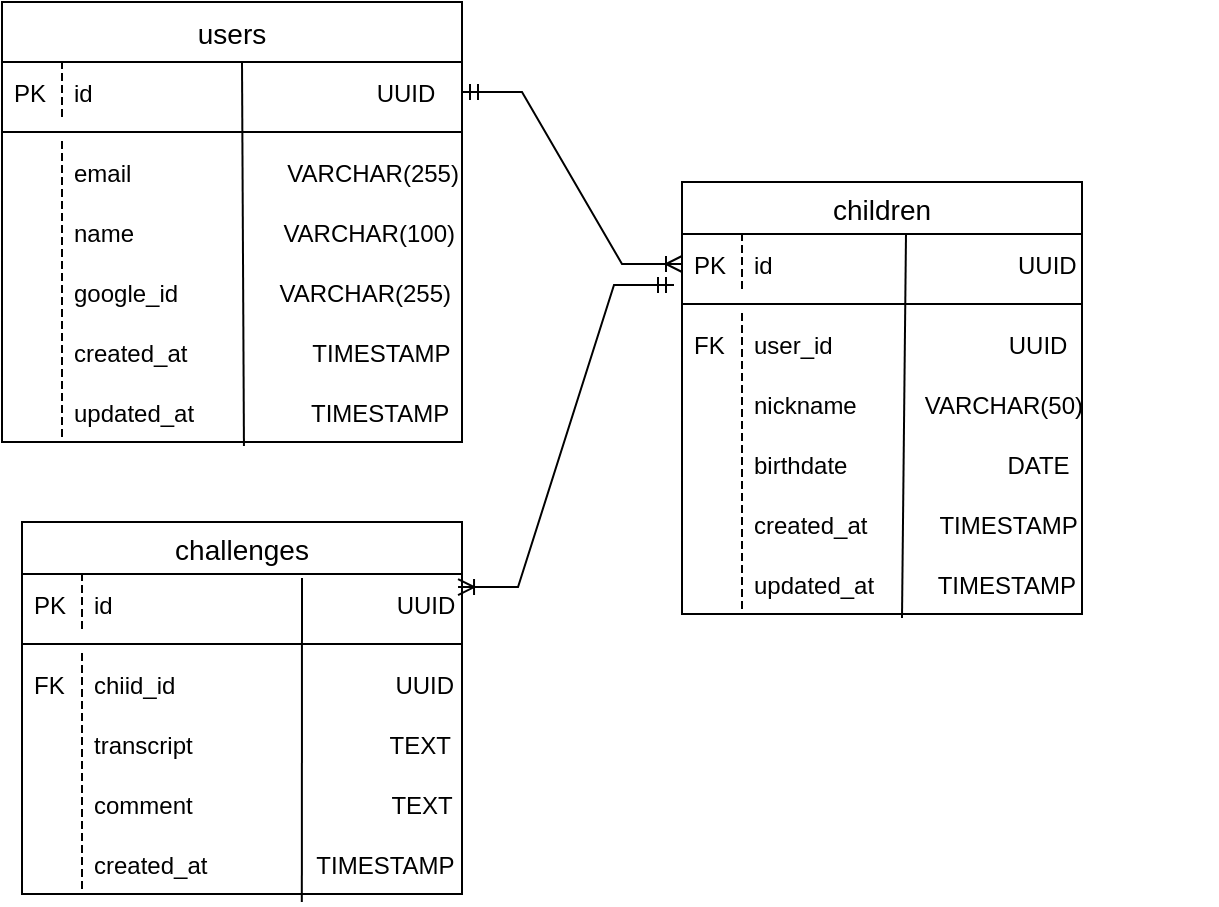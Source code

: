 <?xml version="1.0" encoding="UTF-8"?>
<mxfile version="28.0.4"><diagram id="ir7Ig85VBE7FHxGgZYNk" name="ページ1"><mxGraphModel dx="990" dy="764" grid="1" gridSize="10" guides="1" tooltips="1" connect="1" arrows="1" fold="1" page="1" pageScale="1" pageWidth="827" pageHeight="1169" math="0" shadow="0"><root><mxCell id="0"/><mxCell id="1" parent="0"/><mxCell id="33" value="children" style="swimlane;fontStyle=0;childLayout=stackLayout;horizontal=1;startSize=26;horizontalStack=0;resizeParent=1;resizeParentMax=0;resizeLast=0;collapsible=1;marginBottom=0;align=center;fontSize=14;" parent="1" vertex="1"><mxGeometry x="380" y="110" width="200" height="216" as="geometry"/></mxCell><mxCell id="34" value="id　　　　　　　        　UUID" style="shape=partialRectangle;fillColor=none;align=left;verticalAlign=middle;strokeColor=none;spacingLeft=34;rotatable=0;points=[[0,0.5],[1,0.5]];portConstraint=eastwest;dropTarget=0;" parent="33" vertex="1"><mxGeometry y="26" width="200" height="30" as="geometry"/></mxCell><mxCell id="35" value="PK" style="shape=partialRectangle;top=0;left=0;bottom=0;fillColor=none;stokeWidth=1;dashed=1;align=left;verticalAlign=middle;spacingLeft=4;spacingRight=4;overflow=hidden;rotatable=0;points=[];portConstraint=eastwest;part=1;" parent="34" vertex="1" connectable="0"><mxGeometry width="30" height="30" as="geometry"/></mxCell><mxCell id="36" value="" style="endArrow=none;html=1;rounded=0;exitX=0.55;exitY=1.067;exitDx=0;exitDy=0;exitPerimeter=0;" parent="33" source="46" edge="1"><mxGeometry width="50" height="50" relative="1" as="geometry"><mxPoint x="110" y="210" as="sourcePoint"/><mxPoint x="112" y="26" as="targetPoint"/></mxGeometry></mxCell><mxCell id="37" value="" style="line;strokeWidth=1;rotatable=0;dashed=0;labelPosition=right;align=left;verticalAlign=middle;spacingTop=0;spacingLeft=6;points=[];portConstraint=eastwest;" parent="33" vertex="1"><mxGeometry y="56" width="200" height="10" as="geometry"/></mxCell><mxCell id="38" value="user_id　　　　            UUID" style="shape=partialRectangle;fillColor=none;align=left;verticalAlign=middle;strokeColor=none;spacingLeft=34;rotatable=0;points=[[0,0.5],[1,0.5]];portConstraint=eastwest;dropTarget=0;" parent="33" vertex="1"><mxGeometry y="66" width="200" height="30" as="geometry"/></mxCell><mxCell id="39" value="FK" style="shape=partialRectangle;top=0;left=0;bottom=0;fillColor=none;stokeWidth=1;dashed=1;align=left;verticalAlign=middle;spacingLeft=4;spacingRight=4;overflow=hidden;rotatable=0;points=[];portConstraint=eastwest;part=1;" parent="38" vertex="1" connectable="0"><mxGeometry width="30" height="30" as="geometry"/></mxCell><mxCell id="40" value="nickname　   　VARCHAR(50)                    " style="shape=partialRectangle;fillColor=none;align=left;verticalAlign=middle;strokeColor=none;spacingLeft=34;rotatable=0;points=[[0,0.5],[1,0.5]];portConstraint=eastwest;dropTarget=0;" parent="33" vertex="1"><mxGeometry y="96" width="200" height="30" as="geometry"/></mxCell><mxCell id="41" value="" style="shape=partialRectangle;top=0;left=0;bottom=0;fillColor=none;stokeWidth=1;dashed=1;align=left;verticalAlign=middle;spacingLeft=4;spacingRight=4;overflow=hidden;rotatable=0;points=[];portConstraint=eastwest;part=1;" parent="40" vertex="1" connectable="0"><mxGeometry width="30" height="30" as="geometry"/></mxCell><mxCell id="42" value="birthdate　　　　　      DATE" style="shape=partialRectangle;fillColor=none;align=left;verticalAlign=middle;strokeColor=none;spacingLeft=34;rotatable=0;points=[[0,0.5],[1,0.5]];portConstraint=eastwest;dropTarget=0;" parent="33" vertex="1"><mxGeometry y="126" width="200" height="30" as="geometry"/></mxCell><mxCell id="43" value="" style="shape=partialRectangle;top=0;left=0;bottom=0;fillColor=none;stokeWidth=1;dashed=1;align=left;verticalAlign=middle;spacingLeft=4;spacingRight=4;overflow=hidden;rotatable=0;points=[];portConstraint=eastwest;part=1;" parent="42" vertex="1" connectable="0"><mxGeometry width="30" height="30" as="geometry"/></mxCell><mxCell id="44" value="created_at　　　TIMESTAMP" style="shape=partialRectangle;fillColor=none;align=left;verticalAlign=middle;strokeColor=none;spacingLeft=34;rotatable=0;points=[[0,0.5],[1,0.5]];portConstraint=eastwest;dropTarget=0;" parent="33" vertex="1"><mxGeometry y="156" width="200" height="30" as="geometry"/></mxCell><mxCell id="45" value="" style="shape=partialRectangle;top=0;left=0;bottom=0;fillColor=none;stokeWidth=1;dashed=1;align=left;verticalAlign=middle;spacingLeft=4;spacingRight=4;overflow=hidden;rotatable=0;points=[];portConstraint=eastwest;part=1;" parent="44" vertex="1" connectable="0"><mxGeometry width="30" height="30" as="geometry"/></mxCell><mxCell id="46" value="updated_at　      TIMESTAMP" style="shape=partialRectangle;fillColor=none;align=left;verticalAlign=middle;strokeColor=none;spacingLeft=34;rotatable=0;points=[[0,0.5],[1,0.5]];portConstraint=eastwest;dropTarget=0;" parent="33" vertex="1"><mxGeometry y="186" width="200" height="30" as="geometry"/></mxCell><mxCell id="47" value="" style="shape=partialRectangle;top=0;left=0;bottom=0;fillColor=none;stokeWidth=1;dashed=1;align=left;verticalAlign=middle;spacingLeft=4;spacingRight=4;overflow=hidden;rotatable=0;points=[];portConstraint=eastwest;part=1;" parent="46" vertex="1" connectable="0"><mxGeometry width="30" height="30" as="geometry"/></mxCell><mxCell id="48" value="users" style="swimlane;fontStyle=0;childLayout=stackLayout;horizontal=1;startSize=30;horizontalStack=0;resizeParent=1;resizeParentMax=0;resizeLast=0;collapsible=1;marginBottom=0;align=center;fontSize=14;" parent="1" vertex="1"><mxGeometry x="40" y="20" width="230" height="220" as="geometry"/></mxCell><mxCell id="49" value="id　　　　　　　　　　　   UUID" style="shape=partialRectangle;fillColor=none;align=left;verticalAlign=middle;strokeColor=none;spacingLeft=34;rotatable=0;points=[[0,0.5],[1,0.5]];portConstraint=eastwest;dropTarget=0;" parent="48" vertex="1"><mxGeometry y="30" width="230" height="30" as="geometry"/></mxCell><mxCell id="50" value="PK" style="shape=partialRectangle;top=0;left=0;bottom=0;fillColor=none;stokeWidth=1;dashed=1;align=left;verticalAlign=middle;spacingLeft=4;spacingRight=4;overflow=hidden;rotatable=0;points=[];portConstraint=eastwest;part=1;" parent="49" vertex="1" connectable="0"><mxGeometry width="30" height="30" as="geometry"/></mxCell><mxCell id="51" value="" style="endArrow=none;html=1;rounded=0;entryX=0.526;entryY=1.067;entryDx=0;entryDy=0;entryPerimeter=0;" parent="48" target="61" edge="1"><mxGeometry relative="1" as="geometry"><mxPoint x="120" y="30" as="sourcePoint"/><mxPoint x="120" y="130" as="targetPoint"/></mxGeometry></mxCell><mxCell id="52" value="" style="line;strokeWidth=1;rotatable=0;dashed=0;labelPosition=right;align=left;verticalAlign=middle;spacingTop=0;spacingLeft=6;points=[];portConstraint=eastwest;" parent="48" vertex="1"><mxGeometry y="60" width="230" height="10" as="geometry"/></mxCell><mxCell id="F7CbMLIi2NibAejTVi8v-95" value="email 　　　　        VARCHAR(255)" style="shape=partialRectangle;fillColor=none;align=left;verticalAlign=middle;strokeColor=none;spacingLeft=34;rotatable=0;points=[[0,0.5],[1,0.5]];portConstraint=eastwest;dropTarget=0;" vertex="1" parent="48"><mxGeometry y="70" width="230" height="30" as="geometry"/></mxCell><mxCell id="F7CbMLIi2NibAejTVi8v-96" value="" style="shape=partialRectangle;top=0;left=0;bottom=0;fillColor=none;stokeWidth=1;dashed=1;align=left;verticalAlign=middle;spacingLeft=4;spacingRight=4;overflow=hidden;rotatable=0;points=[];portConstraint=eastwest;part=1;" vertex="1" connectable="0" parent="F7CbMLIi2NibAejTVi8v-95"><mxGeometry width="30" height="30" as="geometry"/></mxCell><mxCell id="F7CbMLIi2NibAejTVi8v-93" value="name　　　　        VARCHAR(100)" style="shape=partialRectangle;fillColor=none;align=left;verticalAlign=middle;strokeColor=none;spacingLeft=34;rotatable=0;points=[[0,0.5],[1,0.5]];portConstraint=eastwest;dropTarget=0;fontColor=#000000;" vertex="1" parent="48"><mxGeometry y="100" width="230" height="30" as="geometry"/></mxCell><mxCell id="F7CbMLIi2NibAejTVi8v-94" value="" style="shape=partialRectangle;top=0;left=0;bottom=0;fillColor=none;stokeWidth=1;dashed=1;align=left;verticalAlign=middle;spacingLeft=4;spacingRight=4;overflow=hidden;rotatable=0;points=[];portConstraint=eastwest;part=1;" vertex="1" connectable="0" parent="F7CbMLIi2NibAejTVi8v-93"><mxGeometry width="30" height="30" as="geometry"/></mxCell><mxCell id="53" value="google_id　　        VARCHAR(255)" style="shape=partialRectangle;fillColor=none;align=left;verticalAlign=middle;strokeColor=none;spacingLeft=34;rotatable=0;points=[[0,0.5],[1,0.5]];portConstraint=eastwest;dropTarget=0;" parent="48" vertex="1"><mxGeometry y="130" width="230" height="30" as="geometry"/></mxCell><mxCell id="54" value="" style="shape=partialRectangle;top=0;left=0;bottom=0;fillColor=none;stokeWidth=1;dashed=1;align=left;verticalAlign=middle;spacingLeft=4;spacingRight=4;overflow=hidden;rotatable=0;points=[];portConstraint=eastwest;part=1;" parent="53" vertex="1" connectable="0"><mxGeometry width="30" height="30" as="geometry"/></mxCell><mxCell id="59" value="created_at　　　        TIMESTAMP" style="shape=partialRectangle;fillColor=none;align=left;verticalAlign=middle;strokeColor=none;spacingLeft=34;rotatable=0;points=[[0,0.5],[1,0.5]];portConstraint=eastwest;dropTarget=0;" parent="48" vertex="1"><mxGeometry y="160" width="230" height="30" as="geometry"/></mxCell><mxCell id="60" value="" style="shape=partialRectangle;top=0;left=0;bottom=0;fillColor=none;stokeWidth=1;dashed=1;align=left;verticalAlign=middle;spacingLeft=4;spacingRight=4;overflow=hidden;rotatable=0;points=[];portConstraint=eastwest;part=1;" parent="59" vertex="1" connectable="0"><mxGeometry width="30" height="30" as="geometry"/></mxCell><mxCell id="61" value="updated_at　              TIMESTAMP" style="shape=partialRectangle;fillColor=none;align=left;verticalAlign=middle;strokeColor=none;spacingLeft=34;rotatable=0;points=[[0,0.5],[1,0.5]];portConstraint=eastwest;dropTarget=0;" parent="48" vertex="1"><mxGeometry y="190" width="230" height="30" as="geometry"/></mxCell><mxCell id="62" value="" style="shape=partialRectangle;top=0;left=0;bottom=0;fillColor=none;stokeWidth=1;dashed=1;align=left;verticalAlign=middle;spacingLeft=4;spacingRight=4;overflow=hidden;rotatable=0;points=[];portConstraint=eastwest;part=1;" parent="61" vertex="1" connectable="0"><mxGeometry width="30" height="30" as="geometry"/></mxCell><mxCell id="78" value="challenges" style="swimlane;fontStyle=0;childLayout=stackLayout;horizontal=1;startSize=26;horizontalStack=0;resizeParent=1;resizeParentMax=0;resizeLast=0;collapsible=1;marginBottom=0;align=center;fontSize=14;" parent="1" vertex="1"><mxGeometry x="50" y="280" width="220" height="186" as="geometry"/></mxCell><mxCell id="79" value="id　　　　　　　　　　　   UUID" style="shape=partialRectangle;fillColor=none;align=left;verticalAlign=middle;strokeColor=none;spacingLeft=34;rotatable=0;points=[[0,0.5],[1,0.5]];portConstraint=eastwest;dropTarget=0;" parent="78" vertex="1"><mxGeometry y="26" width="220" height="30" as="geometry"/></mxCell><mxCell id="80" value="PK" style="shape=partialRectangle;top=0;left=0;bottom=0;fillColor=none;stokeWidth=1;dashed=1;align=left;verticalAlign=middle;spacingLeft=4;spacingRight=4;overflow=hidden;rotatable=0;points=[];portConstraint=eastwest;part=1;" parent="79" vertex="1" connectable="0"><mxGeometry width="30" height="30" as="geometry"/></mxCell><mxCell id="81" value="" style="endArrow=none;html=1;rounded=0;exitX=0.636;exitY=1.133;exitDx=0;exitDy=0;exitPerimeter=0;" parent="78" source="89" edge="1"><mxGeometry width="50" height="50" relative="1" as="geometry"><mxPoint x="140" y="158" as="sourcePoint"/><mxPoint x="140" y="28" as="targetPoint"/></mxGeometry></mxCell><mxCell id="82" value="" style="line;strokeWidth=1;rotatable=0;dashed=0;labelPosition=right;align=left;verticalAlign=middle;spacingTop=0;spacingLeft=6;points=[];portConstraint=eastwest;" parent="78" vertex="1"><mxGeometry y="56" width="220" height="10" as="geometry"/></mxCell><mxCell id="83" value="chiid_id　　　　            　   UUID" style="shape=partialRectangle;fillColor=none;align=left;verticalAlign=middle;strokeColor=none;spacingLeft=34;rotatable=0;points=[[0,0.5],[1,0.5]];portConstraint=eastwest;dropTarget=0;" parent="78" vertex="1"><mxGeometry y="66" width="220" height="30" as="geometry"/></mxCell><mxCell id="84" value="FK" style="shape=partialRectangle;top=0;left=0;bottom=0;fillColor=none;stokeWidth=1;dashed=1;align=left;verticalAlign=middle;spacingLeft=4;spacingRight=4;overflow=hidden;rotatable=0;points=[];portConstraint=eastwest;part=1;" parent="83" vertex="1" connectable="0"><mxGeometry width="30" height="30" as="geometry"/></mxCell><mxCell id="85" value="transcript　　　　　　        TEXT" style="shape=partialRectangle;fillColor=none;align=left;verticalAlign=middle;strokeColor=none;spacingLeft=34;rotatable=0;points=[[0,0.5],[1,0.5]];portConstraint=eastwest;dropTarget=0;" parent="78" vertex="1"><mxGeometry y="96" width="220" height="30" as="geometry"/></mxCell><mxCell id="86" value="" style="shape=partialRectangle;top=0;left=0;bottom=0;fillColor=none;stokeWidth=1;dashed=1;align=left;verticalAlign=middle;spacingLeft=4;spacingRight=4;overflow=hidden;rotatable=0;points=[];portConstraint=eastwest;part=1;" parent="85" vertex="1" connectable="0"><mxGeometry width="30" height="30" as="geometry"/></mxCell><mxCell id="87" value="comment　　　                   TEXT" style="shape=partialRectangle;fillColor=none;align=left;verticalAlign=middle;strokeColor=none;spacingLeft=34;rotatable=0;points=[[0,0.5],[1,0.5]];portConstraint=eastwest;dropTarget=0;" parent="78" vertex="1"><mxGeometry y="126" width="220" height="30" as="geometry"/></mxCell><mxCell id="88" value="" style="shape=partialRectangle;top=0;left=0;bottom=0;fillColor=none;stokeWidth=1;dashed=1;align=left;verticalAlign=middle;spacingLeft=4;spacingRight=4;overflow=hidden;rotatable=0;points=[];portConstraint=eastwest;part=1;" parent="87" vertex="1" connectable="0"><mxGeometry width="30" height="30" as="geometry"/></mxCell><mxCell id="89" value="created_at　　　　  TIMESTAMP" style="shape=partialRectangle;fillColor=none;align=left;verticalAlign=middle;strokeColor=none;spacingLeft=34;rotatable=0;points=[[0,0.5],[1,0.5]];portConstraint=eastwest;dropTarget=0;" parent="78" vertex="1"><mxGeometry y="156" width="220" height="30" as="geometry"/></mxCell><mxCell id="90" value="" style="shape=partialRectangle;top=0;left=0;bottom=0;fillColor=none;stokeWidth=1;dashed=1;align=left;verticalAlign=middle;spacingLeft=4;spacingRight=4;overflow=hidden;rotatable=0;points=[];portConstraint=eastwest;part=1;" parent="89" vertex="1" connectable="0"><mxGeometry width="30" height="30" as="geometry"/></mxCell><mxCell id="91" value="" style="edgeStyle=entityRelationEdgeStyle;fontSize=12;html=1;endArrow=ERoneToMany;startArrow=ERmandOne;rounded=0;entryX=0;entryY=0.5;entryDx=0;entryDy=0;exitX=1;exitY=0.5;exitDx=0;exitDy=0;" parent="1" source="49" target="34" edge="1"><mxGeometry width="100" height="100" relative="1" as="geometry"><mxPoint x="310" y="160" as="sourcePoint"/><mxPoint x="420" y="281" as="targetPoint"/><Array as="points"><mxPoint x="430" y="270"/></Array></mxGeometry></mxCell><mxCell id="93" value="" style="edgeStyle=entityRelationEdgeStyle;fontSize=12;html=1;endArrow=ERoneToMany;startArrow=ERmandOne;rounded=0;entryX=0.991;entryY=0.217;entryDx=0;entryDy=0;entryPerimeter=0;exitX=-0.02;exitY=0.85;exitDx=0;exitDy=0;exitPerimeter=0;" parent="1" source="34" target="79" edge="1"><mxGeometry width="100" height="100" relative="1" as="geometry"><mxPoint x="520" y="110" as="sourcePoint"/><mxPoint x="450" y="213" as="targetPoint"/><Array as="points"><mxPoint x="540" y="122"/><mxPoint x="540" y="92"/><mxPoint x="540" y="152"/><mxPoint x="540" y="92"/></Array></mxGeometry></mxCell></root></mxGraphModel></diagram></mxfile>
